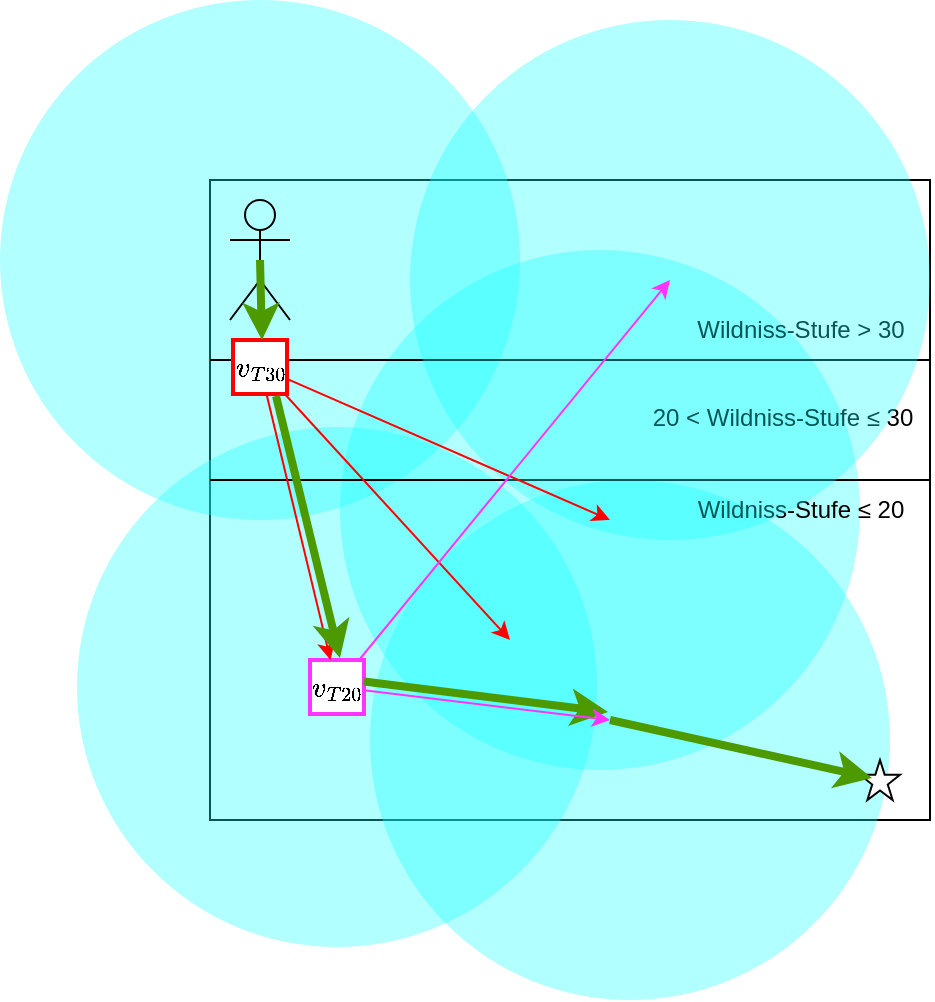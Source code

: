 <mxfile version="20.8.16" type="device"><diagram name="Page-1" id="SxaL3yo0hudAcyPlC9yZ"><mxGraphModel dx="1660" dy="1573" grid="1" gridSize="10" guides="1" tooltips="1" connect="1" arrows="1" fold="1" page="1" pageScale="1" pageWidth="850" pageHeight="1100" math="1" shadow="0"><root><mxCell id="0"/><mxCell id="1" parent="0"/><mxCell id="UOnJpsvzTDWiS-sRE4af-1" value="" style="rounded=0;whiteSpace=wrap;html=1;movable=1;resizable=1;rotatable=1;deletable=1;editable=1;connectable=1;" parent="1" vertex="1"><mxGeometry x="80" y="40" width="360" height="320" as="geometry"/></mxCell><mxCell id="Bve9TYD0KnuyQQOMlX5w-3" value="" style="ellipse;whiteSpace=wrap;html=1;fillColor=#17FFFF55;strokeColor=none;" vertex="1" parent="1"><mxGeometry x="145" y="75" width="260" height="260" as="geometry"/></mxCell><mxCell id="Bve9TYD0KnuyQQOMlX5w-1" value="" style="ellipse;whiteSpace=wrap;html=1;fillColor=#17FFFF55;strokeColor=none;" vertex="1" parent="1"><mxGeometry x="160" y="190" width="260" height="260" as="geometry"/></mxCell><mxCell id="uaTPWakBd8tU0xO8jPPb-14" value="" style="ellipse;whiteSpace=wrap;html=1;fillColor=#17FFFF55;strokeColor=none;" parent="1" vertex="1"><mxGeometry x="13.5" y="163.5" width="260" height="260" as="geometry"/></mxCell><mxCell id="uaTPWakBd8tU0xO8jPPb-11" value="" style="ellipse;whiteSpace=wrap;html=1;fillColor=#17FFFF55;strokeColor=none;" parent="1" vertex="1"><mxGeometry x="-25" y="-50" width="260" height="260" as="geometry"/></mxCell><mxCell id="UOnJpsvzTDWiS-sRE4af-3" value="" style="verticalLabelPosition=bottom;verticalAlign=top;html=1;shape=mxgraph.basic.star" parent="1" vertex="1"><mxGeometry x="405" y="330" width="20" height="20" as="geometry"/></mxCell><mxCell id="uaTPWakBd8tU0xO8jPPb-1" value="" style="endArrow=none;html=1;rounded=0;" parent="1" edge="1"><mxGeometry width="50" height="50" relative="1" as="geometry"><mxPoint x="80" y="130" as="sourcePoint"/><mxPoint x="440" y="130" as="targetPoint"/></mxGeometry></mxCell><mxCell id="uaTPWakBd8tU0xO8jPPb-2" value="" style="endArrow=none;html=1;rounded=0;" parent="1" edge="1"><mxGeometry width="50" height="50" relative="1" as="geometry"><mxPoint x="80" y="190" as="sourcePoint"/><mxPoint x="440" y="190" as="targetPoint"/></mxGeometry></mxCell><mxCell id="uaTPWakBd8tU0xO8jPPb-3" value="Wildniss-Stufe &amp;gt; 30" style="text;html=1;align=center;verticalAlign=middle;resizable=0;points=[];autosize=1;strokeColor=none;fillColor=none;" parent="1" vertex="1"><mxGeometry x="310" y="100" width="130" height="30" as="geometry"/></mxCell><mxCell id="uaTPWakBd8tU0xO8jPPb-4" value="Wildniss-Stufe&amp;nbsp;≤ 20" style="text;html=1;align=center;verticalAlign=middle;resizable=0;points=[];autosize=1;strokeColor=none;fillColor=none;" parent="1" vertex="1"><mxGeometry x="310" y="190" width="130" height="30" as="geometry"/></mxCell><mxCell id="uaTPWakBd8tU0xO8jPPb-5" value="20 &amp;lt; Wildniss-Stufe&amp;nbsp;≤ 30" style="text;html=1;align=center;verticalAlign=middle;resizable=0;points=[];autosize=1;strokeColor=none;fillColor=none;" parent="1" vertex="1"><mxGeometry x="291" y="144" width="150" height="30" as="geometry"/></mxCell><mxCell id="uaTPWakBd8tU0xO8jPPb-7" value="`v_(T30)`" style="rounded=0;whiteSpace=wrap;html=1;strokeColor=#FF0000;strokeWidth=2;" parent="1" vertex="1"><mxGeometry x="91.5" y="120" width="27" height="27" as="geometry"/></mxCell><mxCell id="uaTPWakBd8tU0xO8jPPb-8" value="`v_(T20)`" style="rounded=0;whiteSpace=wrap;html=1;strokeColor=#FF33FF;strokeWidth=2;" parent="1" vertex="1"><mxGeometry x="130" y="280" width="27" height="27" as="geometry"/></mxCell><mxCell id="UOnJpsvzTDWiS-sRE4af-7" style="edgeStyle=none;rounded=0;orthogonalLoop=1;jettySize=auto;html=1;strokeColor=#FF0000;" parent="1" source="uaTPWakBd8tU0xO8jPPb-7" target="uaTPWakBd8tU0xO8jPPb-8" edge="1"><mxGeometry relative="1" as="geometry"><mxPoint x="140" y="300" as="targetPoint"/></mxGeometry></mxCell><mxCell id="UOnJpsvzTDWiS-sRE4af-2" value="" style="shape=umlActor;verticalLabelPosition=bottom;verticalAlign=top;html=1;outlineConnect=0;fillColor=none;" parent="1" vertex="1"><mxGeometry x="90" y="50" width="30" height="60" as="geometry"/></mxCell><mxCell id="mfaM-N6pUsYc-LuAPkZR-10" style="edgeStyle=none;rounded=0;orthogonalLoop=1;jettySize=auto;html=1;strokeColor=#4D9900;strokeWidth=4;" parent="1" edge="1"><mxGeometry relative="1" as="geometry"><mxPoint x="279" y="306" as="targetPoint"/><mxPoint x="157.0" y="290.781" as="sourcePoint"/></mxGeometry></mxCell><mxCell id="mfaM-N6pUsYc-LuAPkZR-11" style="edgeStyle=none;rounded=0;orthogonalLoop=1;jettySize=auto;html=1;strokeColor=#4D9900;strokeWidth=4;" parent="1" edge="1"><mxGeometry relative="1" as="geometry"><mxPoint x="145" y="279" as="targetPoint"/><mxPoint x="113" y="148" as="sourcePoint"/></mxGeometry></mxCell><mxCell id="mfaM-N6pUsYc-LuAPkZR-12" style="edgeStyle=none;rounded=0;orthogonalLoop=1;jettySize=auto;html=1;strokeColor=#4D9900;strokeWidth=4;" parent="1" edge="1"><mxGeometry relative="1" as="geometry"><mxPoint x="106" y="120" as="targetPoint"/><mxPoint x="105" y="80" as="sourcePoint"/></mxGeometry></mxCell><mxCell id="Bve9TYD0KnuyQQOMlX5w-2" value="" style="ellipse;whiteSpace=wrap;html=1;fillColor=#17FFFF55;strokeColor=none;" vertex="1" parent="1"><mxGeometry x="180" y="-40" width="260" height="260" as="geometry"/></mxCell><mxCell id="mfaM-N6pUsYc-LuAPkZR-13" style="edgeStyle=none;rounded=0;orthogonalLoop=1;jettySize=auto;html=1;strokeColor=#4D9900;strokeWidth=4;" parent="1" edge="1"><mxGeometry relative="1" as="geometry"><mxPoint x="411" y="339" as="targetPoint"/><mxPoint x="280.0" y="310.001" as="sourcePoint"/></mxGeometry></mxCell><mxCell id="UOnJpsvzTDWiS-sRE4af-5" style="rounded=0;orthogonalLoop=1;jettySize=auto;html=1;strokeColor=#FF0000;" parent="1" source="uaTPWakBd8tU0xO8jPPb-7" edge="1"><mxGeometry relative="1" as="geometry"><mxPoint x="280" y="210" as="targetPoint"/></mxGeometry></mxCell><mxCell id="UOnJpsvzTDWiS-sRE4af-6" style="edgeStyle=none;rounded=0;orthogonalLoop=1;jettySize=auto;html=1;strokeColor=#FF0000;" parent="1" source="uaTPWakBd8tU0xO8jPPb-7" edge="1"><mxGeometry relative="1" as="geometry"><mxPoint x="230" y="270" as="targetPoint"/></mxGeometry></mxCell><mxCell id="UOnJpsvzTDWiS-sRE4af-8" style="edgeStyle=none;rounded=0;orthogonalLoop=1;jettySize=auto;html=1;strokeColor=#FF33FF;" parent="1" source="uaTPWakBd8tU0xO8jPPb-8" edge="1"><mxGeometry relative="1" as="geometry"><mxPoint x="280" y="310" as="targetPoint"/></mxGeometry></mxCell><mxCell id="UOnJpsvzTDWiS-sRE4af-4" value="" style="endArrow=classic;html=1;rounded=0;strokeColor=#FF33FF;" parent="1" source="uaTPWakBd8tU0xO8jPPb-8" edge="1"><mxGeometry width="50" height="50" relative="1" as="geometry"><mxPoint x="110" y="80" as="sourcePoint"/><mxPoint x="310" y="90" as="targetPoint"/></mxGeometry></mxCell></root></mxGraphModel></diagram></mxfile>
